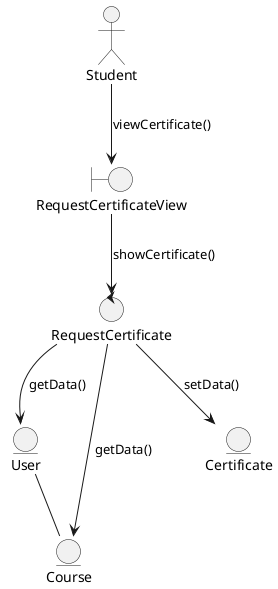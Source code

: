 @startuml

:Student: as o1


boundary RequestCertificateView

control "RequestCertificate" as o2


entity "User" as o4
entity "Course" as o5
entity "Certificate" as o6

o1 --> RequestCertificateView: "viewCertificate()"

RequestCertificateView --> o2: "showCertificate()"
o2 --> o4:"getData()"
o2 --> o5: "getData()"

o4 -- o5
o2 --> o6: "setData()"



@enduml
